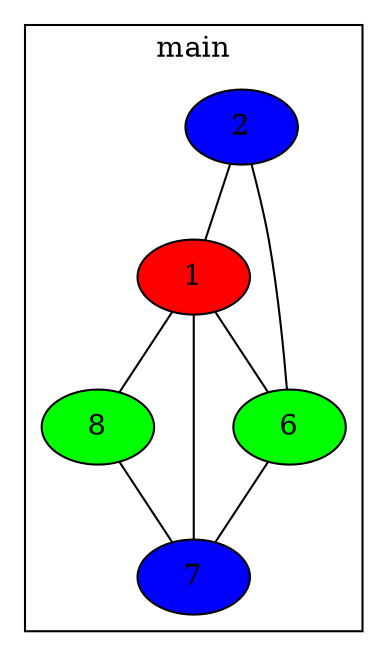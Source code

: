 graph G{
subgraph cluster_main{
	label=main
2[label = 2, fillcolor="blue", style=filled];
1[label = 1, fillcolor="red", style=filled];
6[label = 6, fillcolor="green", style=filled];
8[label = 8, fillcolor="green", style=filled];
7[label = 7, fillcolor="blue", style=filled];
2 -- 1;
2 -- 6;
1 -- 8;
1 -- 6;
1 -- 7;
6 -- 7;
8 -- 7;

}
}